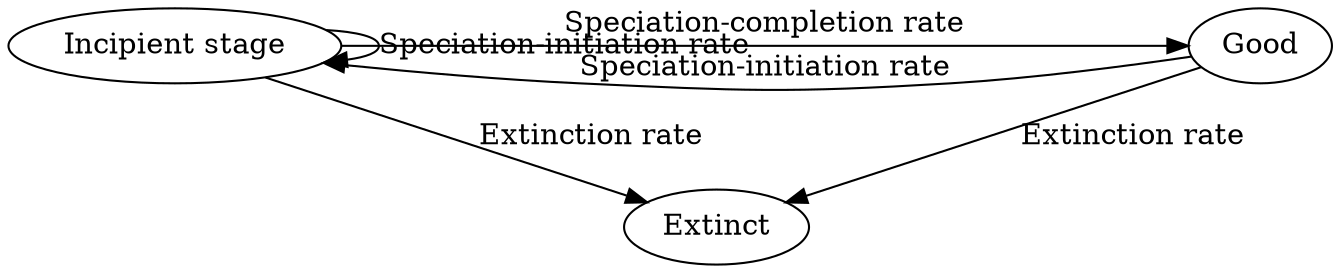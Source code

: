 digraph G {
0[label="Incipient stage"];
1[label="Good"];
2[label="Extinct"];
0->0 [label="Speciation-initiation rate"];
0->1 [label="Speciation-completion rate"];
0->2 [label="Extinction rate"];
1->0 [label="Speciation-initiation rate"];
1->2 [label="Extinction rate"];
  { rank=same; 0 1 }
}
